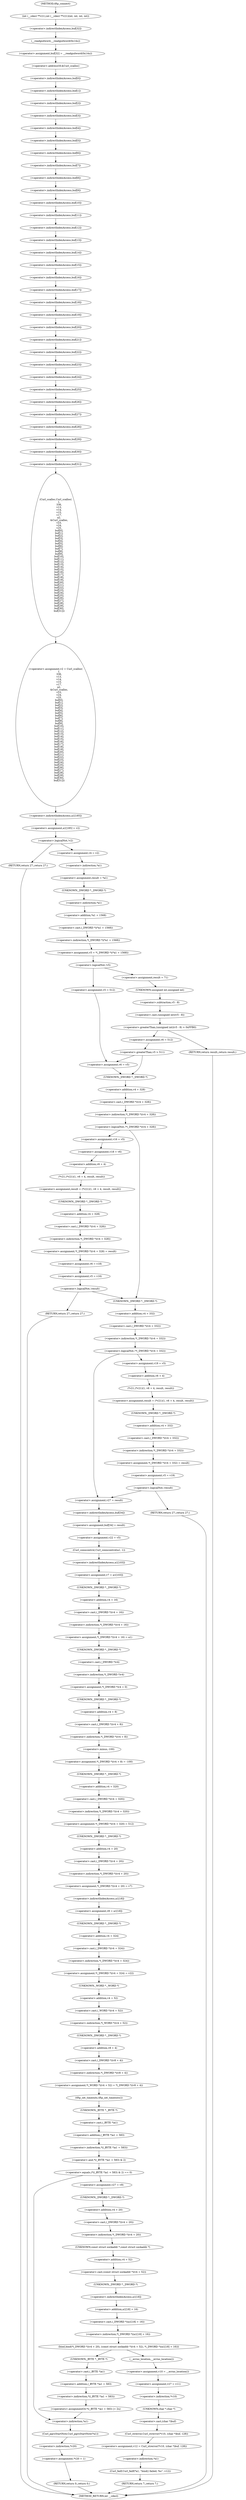 digraph tftp_connect {  
"1000151" [label = "(int (__cdecl **v21),int (__cdecl **v21)(int, int, int, int))" ]
"1000162" [label = "(<operator>.assignment,buf[32] = __readgsdword(0x14u))" ]
"1000163" [label = "(<operator>.indirectIndexAccess,buf[32])" ]
"1000166" [label = "(__readgsdword,__readgsdword(0x14u))" ]
"1000168" [label = "(<operator>.assignment,v2 = Curl_ccalloc(\n         1,\n         336,\n         v13,\n         v14,\n         v15,\n         v17,\n         a2,\n         &Curl_ccalloc,\n         v23,\n         v24,\n         v25,\n         buf[0],\n         buf[1],\n         buf[2],\n         buf[3],\n         buf[4],\n         buf[5],\n         buf[6],\n         buf[7],\n         buf[8],\n         buf[9],\n         buf[10],\n         buf[11],\n         buf[12],\n         buf[13],\n         buf[14],\n         buf[15],\n         buf[16],\n         buf[17],\n         buf[18],\n         buf[19],\n         buf[20],\n         buf[21],\n         buf[22],\n         buf[23],\n         buf[24],\n         buf[25],\n         buf[26],\n         buf[27],\n         buf[28],\n         buf[29],\n         buf[30],\n         buf[31]))" ]
"1000170" [label = "(Curl_ccalloc,Curl_ccalloc(\n         1,\n         336,\n         v13,\n         v14,\n         v15,\n         v17,\n         a2,\n         &Curl_ccalloc,\n         v23,\n         v24,\n         v25,\n         buf[0],\n         buf[1],\n         buf[2],\n         buf[3],\n         buf[4],\n         buf[5],\n         buf[6],\n         buf[7],\n         buf[8],\n         buf[9],\n         buf[10],\n         buf[11],\n         buf[12],\n         buf[13],\n         buf[14],\n         buf[15],\n         buf[16],\n         buf[17],\n         buf[18],\n         buf[19],\n         buf[20],\n         buf[21],\n         buf[22],\n         buf[23],\n         buf[24],\n         buf[25],\n         buf[26],\n         buf[27],\n         buf[28],\n         buf[29],\n         buf[30],\n         buf[31]))" ]
"1000178" [label = "(<operator>.addressOf,&Curl_ccalloc)" ]
"1000183" [label = "(<operator>.indirectIndexAccess,buf[0])" ]
"1000186" [label = "(<operator>.indirectIndexAccess,buf[1])" ]
"1000189" [label = "(<operator>.indirectIndexAccess,buf[2])" ]
"1000192" [label = "(<operator>.indirectIndexAccess,buf[3])" ]
"1000195" [label = "(<operator>.indirectIndexAccess,buf[4])" ]
"1000198" [label = "(<operator>.indirectIndexAccess,buf[5])" ]
"1000201" [label = "(<operator>.indirectIndexAccess,buf[6])" ]
"1000204" [label = "(<operator>.indirectIndexAccess,buf[7])" ]
"1000207" [label = "(<operator>.indirectIndexAccess,buf[8])" ]
"1000210" [label = "(<operator>.indirectIndexAccess,buf[9])" ]
"1000213" [label = "(<operator>.indirectIndexAccess,buf[10])" ]
"1000216" [label = "(<operator>.indirectIndexAccess,buf[11])" ]
"1000219" [label = "(<operator>.indirectIndexAccess,buf[12])" ]
"1000222" [label = "(<operator>.indirectIndexAccess,buf[13])" ]
"1000225" [label = "(<operator>.indirectIndexAccess,buf[14])" ]
"1000228" [label = "(<operator>.indirectIndexAccess,buf[15])" ]
"1000231" [label = "(<operator>.indirectIndexAccess,buf[16])" ]
"1000234" [label = "(<operator>.indirectIndexAccess,buf[17])" ]
"1000237" [label = "(<operator>.indirectIndexAccess,buf[18])" ]
"1000240" [label = "(<operator>.indirectIndexAccess,buf[19])" ]
"1000243" [label = "(<operator>.indirectIndexAccess,buf[20])" ]
"1000246" [label = "(<operator>.indirectIndexAccess,buf[21])" ]
"1000249" [label = "(<operator>.indirectIndexAccess,buf[22])" ]
"1000252" [label = "(<operator>.indirectIndexAccess,buf[23])" ]
"1000255" [label = "(<operator>.indirectIndexAccess,buf[24])" ]
"1000258" [label = "(<operator>.indirectIndexAccess,buf[25])" ]
"1000261" [label = "(<operator>.indirectIndexAccess,buf[26])" ]
"1000264" [label = "(<operator>.indirectIndexAccess,buf[27])" ]
"1000267" [label = "(<operator>.indirectIndexAccess,buf[28])" ]
"1000270" [label = "(<operator>.indirectIndexAccess,buf[29])" ]
"1000273" [label = "(<operator>.indirectIndexAccess,buf[30])" ]
"1000276" [label = "(<operator>.indirectIndexAccess,buf[31])" ]
"1000279" [label = "(<operator>.assignment,a1[185] = v2)" ]
"1000280" [label = "(<operator>.indirectIndexAccess,a1[185])" ]
"1000285" [label = "(<operator>.logicalNot,!v2)" ]
"1000287" [label = "(RETURN,return 27;,return 27;)" ]
"1000289" [label = "(<operator>.assignment,v4 = v2)" ]
"1000292" [label = "(<operator>.assignment,result = *a1)" ]
"1000294" [label = "(<operator>.indirection,*a1)" ]
"1000296" [label = "(<operator>.assignment,v5 = *(_DWORD *)(*a1 + 1568))" ]
"1000298" [label = "(<operator>.indirection,*(_DWORD *)(*a1 + 1568))" ]
"1000299" [label = "(<operator>.cast,(_DWORD *)(*a1 + 1568))" ]
"1000300" [label = "(UNKNOWN,_DWORD *,_DWORD *)" ]
"1000301" [label = "(<operator>.addition,*a1 + 1568)" ]
"1000302" [label = "(<operator>.indirection,*a1)" ]
"1000306" [label = "(<operator>.logicalNot,!v5)" ]
"1000309" [label = "(<operator>.assignment,v5 = 512)" ]
"1000313" [label = "(<operator>.assignment,v6 = v5)" ]
"1000317" [label = "(<operator>.assignment,result = 71)" ]
"1000321" [label = "(<operator>.greaterThan,(unsigned int)(v5 - 8) > 0xFFB0)" ]
"1000322" [label = "(<operator>.cast,(unsigned int)(v5 - 8))" ]
"1000323" [label = "(UNKNOWN,unsigned int,unsigned int)" ]
"1000324" [label = "(<operator>.subtraction,v5 - 8)" ]
"1000328" [label = "(RETURN,return result;,return result;)" ]
"1000330" [label = "(<operator>.assignment,v6 = 512)" ]
"1000334" [label = "(<operator>.greaterThan,v5 > 511)" ]
"1000340" [label = "(<operator>.logicalNot,!*(_DWORD *)(v4 + 328))" ]
"1000341" [label = "(<operator>.indirection,*(_DWORD *)(v4 + 328))" ]
"1000342" [label = "(<operator>.cast,(_DWORD *)(v4 + 328))" ]
"1000343" [label = "(UNKNOWN,_DWORD *,_DWORD *)" ]
"1000344" [label = "(<operator>.addition,v4 + 328)" ]
"1000348" [label = "(<operator>.assignment,v16 = v5)" ]
"1000351" [label = "(<operator>.assignment,v18 = v6)" ]
"1000354" [label = "(<operator>.assignment,result = (*v21)(1, v6 + 4, result, result))" ]
"1000356" [label = "(*v21,(*v21)(1, v6 + 4, result, result))" ]
"1000358" [label = "(<operator>.addition,v6 + 4)" ]
"1000363" [label = "(<operator>.assignment,*(_DWORD *)(v4 + 328) = result)" ]
"1000364" [label = "(<operator>.indirection,*(_DWORD *)(v4 + 328))" ]
"1000365" [label = "(<operator>.cast,(_DWORD *)(v4 + 328))" ]
"1000366" [label = "(UNKNOWN,_DWORD *,_DWORD *)" ]
"1000367" [label = "(<operator>.addition,v4 + 328)" ]
"1000371" [label = "(<operator>.assignment,v6 = v18)" ]
"1000374" [label = "(<operator>.assignment,v5 = v16)" ]
"1000378" [label = "(<operator>.logicalNot,!result)" ]
"1000380" [label = "(RETURN,return 27;,return 27;)" ]
"1000383" [label = "(<operator>.logicalNot,!*(_DWORD *)(v4 + 332))" ]
"1000384" [label = "(<operator>.indirection,*(_DWORD *)(v4 + 332))" ]
"1000385" [label = "(<operator>.cast,(_DWORD *)(v4 + 332))" ]
"1000386" [label = "(UNKNOWN,_DWORD *,_DWORD *)" ]
"1000387" [label = "(<operator>.addition,v4 + 332)" ]
"1000391" [label = "(<operator>.assignment,v19 = v5)" ]
"1000394" [label = "(<operator>.assignment,result = (*v21)(1, v6 + 4, result, result))" ]
"1000396" [label = "(*v21,(*v21)(1, v6 + 4, result, result))" ]
"1000398" [label = "(<operator>.addition,v6 + 4)" ]
"1000403" [label = "(<operator>.assignment,*(_DWORD *)(v4 + 332) = result)" ]
"1000404" [label = "(<operator>.indirection,*(_DWORD *)(v4 + 332))" ]
"1000405" [label = "(<operator>.cast,(_DWORD *)(v4 + 332))" ]
"1000406" [label = "(UNKNOWN,_DWORD *,_DWORD *)" ]
"1000407" [label = "(<operator>.addition,v4 + 332)" ]
"1000411" [label = "(<operator>.assignment,v5 = v19)" ]
"1000415" [label = "(<operator>.logicalNot,!result)" ]
"1000417" [label = "(RETURN,return 27;,return 27;)" ]
"1000419" [label = "(<operator>.assignment,v27 = result)" ]
"1000422" [label = "(<operator>.assignment,buf[34] = result)" ]
"1000423" [label = "(<operator>.indirectIndexAccess,buf[34])" ]
"1000427" [label = "(<operator>.assignment,v22 = v5)" ]
"1000430" [label = "(Curl_conncontrol,Curl_conncontrol(a1, 1))" ]
"1000433" [label = "(<operator>.assignment,v7 = a1[103])" ]
"1000435" [label = "(<operator>.indirectIndexAccess,a1[103])" ]
"1000438" [label = "(<operator>.assignment,*(_DWORD *)(v4 + 16) = a1)" ]
"1000439" [label = "(<operator>.indirection,*(_DWORD *)(v4 + 16))" ]
"1000440" [label = "(<operator>.cast,(_DWORD *)(v4 + 16))" ]
"1000441" [label = "(UNKNOWN,_DWORD *,_DWORD *)" ]
"1000442" [label = "(<operator>.addition,v4 + 16)" ]
"1000446" [label = "(<operator>.assignment,*(_DWORD *)v4 = 0)" ]
"1000447" [label = "(<operator>.indirection,*(_DWORD *)v4)" ]
"1000448" [label = "(<operator>.cast,(_DWORD *)v4)" ]
"1000449" [label = "(UNKNOWN,_DWORD *,_DWORD *)" ]
"1000452" [label = "(<operator>.assignment,*(_DWORD *)(v4 + 8) = -100)" ]
"1000453" [label = "(<operator>.indirection,*(_DWORD *)(v4 + 8))" ]
"1000454" [label = "(<operator>.cast,(_DWORD *)(v4 + 8))" ]
"1000455" [label = "(UNKNOWN,_DWORD *,_DWORD *)" ]
"1000456" [label = "(<operator>.addition,v4 + 8)" ]
"1000459" [label = "(<operator>.minus,-100)" ]
"1000461" [label = "(<operator>.assignment,*(_DWORD *)(v4 + 320) = 512)" ]
"1000462" [label = "(<operator>.indirection,*(_DWORD *)(v4 + 320))" ]
"1000463" [label = "(<operator>.cast,(_DWORD *)(v4 + 320))" ]
"1000464" [label = "(UNKNOWN,_DWORD *,_DWORD *)" ]
"1000465" [label = "(<operator>.addition,v4 + 320)" ]
"1000469" [label = "(<operator>.assignment,*(_DWORD *)(v4 + 20) = v7)" ]
"1000470" [label = "(<operator>.indirection,*(_DWORD *)(v4 + 20))" ]
"1000471" [label = "(<operator>.cast,(_DWORD *)(v4 + 20))" ]
"1000472" [label = "(UNKNOWN,_DWORD *,_DWORD *)" ]
"1000473" [label = "(<operator>.addition,v4 + 20)" ]
"1000477" [label = "(<operator>.assignment,v8 = a1[18])" ]
"1000479" [label = "(<operator>.indirectIndexAccess,a1[18])" ]
"1000482" [label = "(<operator>.assignment,*(_DWORD *)(v4 + 324) = v22)" ]
"1000483" [label = "(<operator>.indirection,*(_DWORD *)(v4 + 324))" ]
"1000484" [label = "(<operator>.cast,(_DWORD *)(v4 + 324))" ]
"1000485" [label = "(UNKNOWN,_DWORD *,_DWORD *)" ]
"1000486" [label = "(<operator>.addition,v4 + 324)" ]
"1000490" [label = "(<operator>.assignment,*(_WORD *)(v4 + 52) = *(_DWORD *)(v8 + 4))" ]
"1000491" [label = "(<operator>.indirection,*(_WORD *)(v4 + 52))" ]
"1000492" [label = "(<operator>.cast,(_WORD *)(v4 + 52))" ]
"1000493" [label = "(UNKNOWN,_WORD *,_WORD *)" ]
"1000494" [label = "(<operator>.addition,v4 + 52)" ]
"1000497" [label = "(<operator>.indirection,*(_DWORD *)(v8 + 4))" ]
"1000498" [label = "(<operator>.cast,(_DWORD *)(v8 + 4))" ]
"1000499" [label = "(UNKNOWN,_DWORD *,_DWORD *)" ]
"1000500" [label = "(<operator>.addition,v8 + 4)" ]
"1000503" [label = "(tftp_set_timeouts,tftp_set_timeouts())" ]
"1000505" [label = "(<operator>.equals,(*((_BYTE *)a1 + 583) & 2) == 0)" ]
"1000506" [label = "(<operator>.and,*((_BYTE *)a1 + 583) & 2)" ]
"1000507" [label = "(<operator>.indirection,*((_BYTE *)a1 + 583))" ]
"1000508" [label = "(<operator>.addition,(_BYTE *)a1 + 583)" ]
"1000509" [label = "(<operator>.cast,(_BYTE *)a1)" ]
"1000510" [label = "(UNKNOWN,_BYTE *,_BYTE *)" ]
"1000516" [label = "(<operator>.assignment,v27 = v9)" ]
"1000520" [label = "(bind,bind(*(_DWORD *)(v4 + 20), (const struct sockaddr *)(v4 + 52), *(_DWORD *)(a1[18] + 16)))" ]
"1000521" [label = "(<operator>.indirection,*(_DWORD *)(v4 + 20))" ]
"1000522" [label = "(<operator>.cast,(_DWORD *)(v4 + 20))" ]
"1000523" [label = "(UNKNOWN,_DWORD *,_DWORD *)" ]
"1000524" [label = "(<operator>.addition,v4 + 20)" ]
"1000527" [label = "(<operator>.cast,(const struct sockaddr *)(v4 + 52))" ]
"1000528" [label = "(UNKNOWN,const struct sockaddr *,const struct sockaddr *)" ]
"1000529" [label = "(<operator>.addition,v4 + 52)" ]
"1000532" [label = "(<operator>.indirection,*(_DWORD *)(a1[18] + 16))" ]
"1000533" [label = "(<operator>.cast,(_DWORD *)(a1[18] + 16))" ]
"1000534" [label = "(UNKNOWN,_DWORD *,_DWORD *)" ]
"1000535" [label = "(<operator>.addition,a1[18] + 16)" ]
"1000536" [label = "(<operator>.indirectIndexAccess,a1[18])" ]
"1000541" [label = "(<operator>.assignment,v10 = __errno_location())" ]
"1000543" [label = "(__errno_location,__errno_location())" ]
"1000544" [label = "(<operator>.assignment,v27 = v11)" ]
"1000547" [label = "(<operator>.assignment,v12 = Curl_strerror(*v10, (char *)buf, 128))" ]
"1000549" [label = "(Curl_strerror,Curl_strerror(*v10, (char *)buf, 128))" ]
"1000550" [label = "(<operator>.indirection,*v10)" ]
"1000552" [label = "(<operator>.cast,(char *)buf)" ]
"1000553" [label = "(UNKNOWN,char *,char *)" ]
"1000556" [label = "(Curl_failf,Curl_failf(*a1, \"bind() failed; %s\", v12))" ]
"1000557" [label = "(<operator>.indirection,*a1)" ]
"1000561" [label = "(RETURN,return 7;,return 7;)" ]
"1000563" [label = "(<operators>.assignmentOr,*((_BYTE *)a1 + 583) |= 2u)" ]
"1000564" [label = "(<operator>.indirection,*((_BYTE *)a1 + 583))" ]
"1000565" [label = "(<operator>.addition,(_BYTE *)a1 + 583)" ]
"1000566" [label = "(<operator>.cast,(_BYTE *)a1)" ]
"1000567" [label = "(UNKNOWN,_BYTE *,_BYTE *)" ]
"1000571" [label = "(Curl_pgrsStartNow,Curl_pgrsStartNow(*a1))" ]
"1000572" [label = "(<operator>.indirection,*a1)" ]
"1000574" [label = "(<operator>.assignment,*v20 = 1)" ]
"1000575" [label = "(<operator>.indirection,*v20)" ]
"1000578" [label = "(RETURN,return 0;,return 0;)" ]
"1000128" [label = "(METHOD,tftp_connect)" ]
"1000580" [label = "(METHOD_RETURN,int __cdecl)" ]
  "1000151" -> "1000163" 
  "1000162" -> "1000178" 
  "1000163" -> "1000166" 
  "1000166" -> "1000162" 
  "1000168" -> "1000280" 
  "1000170" -> "1000168" 
  "1000178" -> "1000183" 
  "1000183" -> "1000186" 
  "1000186" -> "1000189" 
  "1000189" -> "1000192" 
  "1000192" -> "1000195" 
  "1000195" -> "1000198" 
  "1000198" -> "1000201" 
  "1000201" -> "1000204" 
  "1000204" -> "1000207" 
  "1000207" -> "1000210" 
  "1000210" -> "1000213" 
  "1000213" -> "1000216" 
  "1000216" -> "1000219" 
  "1000219" -> "1000222" 
  "1000222" -> "1000225" 
  "1000225" -> "1000228" 
  "1000228" -> "1000231" 
  "1000231" -> "1000234" 
  "1000234" -> "1000237" 
  "1000237" -> "1000240" 
  "1000240" -> "1000243" 
  "1000243" -> "1000246" 
  "1000246" -> "1000249" 
  "1000249" -> "1000252" 
  "1000252" -> "1000255" 
  "1000255" -> "1000258" 
  "1000258" -> "1000261" 
  "1000261" -> "1000264" 
  "1000264" -> "1000267" 
  "1000267" -> "1000270" 
  "1000270" -> "1000273" 
  "1000273" -> "1000276" 
  "1000276" -> "1000170" 
  "1000279" -> "1000285" 
  "1000280" -> "1000279" 
  "1000285" -> "1000287" 
  "1000285" -> "1000289" 
  "1000287" -> "1000580" 
  "1000289" -> "1000294" 
  "1000292" -> "1000300" 
  "1000294" -> "1000292" 
  "1000296" -> "1000306" 
  "1000298" -> "1000296" 
  "1000299" -> "1000298" 
  "1000300" -> "1000302" 
  "1000301" -> "1000299" 
  "1000302" -> "1000301" 
  "1000306" -> "1000309" 
  "1000306" -> "1000317" 
  "1000309" -> "1000313" 
  "1000313" -> "1000343" 
  "1000317" -> "1000323" 
  "1000321" -> "1000328" 
  "1000321" -> "1000330" 
  "1000322" -> "1000321" 
  "1000323" -> "1000324" 
  "1000324" -> "1000322" 
  "1000328" -> "1000580" 
  "1000330" -> "1000334" 
  "1000334" -> "1000313" 
  "1000334" -> "1000343" 
  "1000340" -> "1000386" 
  "1000340" -> "1000348" 
  "1000341" -> "1000340" 
  "1000342" -> "1000341" 
  "1000343" -> "1000344" 
  "1000344" -> "1000342" 
  "1000348" -> "1000351" 
  "1000351" -> "1000358" 
  "1000354" -> "1000366" 
  "1000356" -> "1000354" 
  "1000358" -> "1000356" 
  "1000363" -> "1000371" 
  "1000364" -> "1000363" 
  "1000365" -> "1000364" 
  "1000366" -> "1000367" 
  "1000367" -> "1000365" 
  "1000371" -> "1000374" 
  "1000374" -> "1000378" 
  "1000378" -> "1000386" 
  "1000378" -> "1000380" 
  "1000380" -> "1000580" 
  "1000383" -> "1000391" 
  "1000383" -> "1000419" 
  "1000384" -> "1000383" 
  "1000385" -> "1000384" 
  "1000386" -> "1000387" 
  "1000387" -> "1000385" 
  "1000391" -> "1000398" 
  "1000394" -> "1000406" 
  "1000396" -> "1000394" 
  "1000398" -> "1000396" 
  "1000403" -> "1000411" 
  "1000404" -> "1000403" 
  "1000405" -> "1000404" 
  "1000406" -> "1000407" 
  "1000407" -> "1000405" 
  "1000411" -> "1000415" 
  "1000415" -> "1000417" 
  "1000415" -> "1000419" 
  "1000417" -> "1000580" 
  "1000419" -> "1000423" 
  "1000422" -> "1000427" 
  "1000423" -> "1000422" 
  "1000427" -> "1000430" 
  "1000430" -> "1000435" 
  "1000433" -> "1000441" 
  "1000435" -> "1000433" 
  "1000438" -> "1000449" 
  "1000439" -> "1000438" 
  "1000440" -> "1000439" 
  "1000441" -> "1000442" 
  "1000442" -> "1000440" 
  "1000446" -> "1000455" 
  "1000447" -> "1000446" 
  "1000448" -> "1000447" 
  "1000449" -> "1000448" 
  "1000452" -> "1000464" 
  "1000453" -> "1000459" 
  "1000454" -> "1000453" 
  "1000455" -> "1000456" 
  "1000456" -> "1000454" 
  "1000459" -> "1000452" 
  "1000461" -> "1000472" 
  "1000462" -> "1000461" 
  "1000463" -> "1000462" 
  "1000464" -> "1000465" 
  "1000465" -> "1000463" 
  "1000469" -> "1000479" 
  "1000470" -> "1000469" 
  "1000471" -> "1000470" 
  "1000472" -> "1000473" 
  "1000473" -> "1000471" 
  "1000477" -> "1000485" 
  "1000479" -> "1000477" 
  "1000482" -> "1000493" 
  "1000483" -> "1000482" 
  "1000484" -> "1000483" 
  "1000485" -> "1000486" 
  "1000486" -> "1000484" 
  "1000490" -> "1000503" 
  "1000491" -> "1000499" 
  "1000492" -> "1000491" 
  "1000493" -> "1000494" 
  "1000494" -> "1000492" 
  "1000497" -> "1000490" 
  "1000498" -> "1000497" 
  "1000499" -> "1000500" 
  "1000500" -> "1000498" 
  "1000503" -> "1000510" 
  "1000505" -> "1000516" 
  "1000505" -> "1000572" 
  "1000506" -> "1000505" 
  "1000507" -> "1000506" 
  "1000508" -> "1000507" 
  "1000509" -> "1000508" 
  "1000510" -> "1000509" 
  "1000516" -> "1000523" 
  "1000520" -> "1000567" 
  "1000520" -> "1000543" 
  "1000521" -> "1000528" 
  "1000522" -> "1000521" 
  "1000523" -> "1000524" 
  "1000524" -> "1000522" 
  "1000527" -> "1000534" 
  "1000528" -> "1000529" 
  "1000529" -> "1000527" 
  "1000532" -> "1000520" 
  "1000533" -> "1000532" 
  "1000534" -> "1000536" 
  "1000535" -> "1000533" 
  "1000536" -> "1000535" 
  "1000541" -> "1000544" 
  "1000543" -> "1000541" 
  "1000544" -> "1000550" 
  "1000547" -> "1000557" 
  "1000549" -> "1000547" 
  "1000550" -> "1000553" 
  "1000552" -> "1000549" 
  "1000553" -> "1000552" 
  "1000556" -> "1000561" 
  "1000557" -> "1000556" 
  "1000561" -> "1000580" 
  "1000563" -> "1000572" 
  "1000564" -> "1000563" 
  "1000565" -> "1000564" 
  "1000566" -> "1000565" 
  "1000567" -> "1000566" 
  "1000571" -> "1000575" 
  "1000572" -> "1000571" 
  "1000574" -> "1000578" 
  "1000575" -> "1000574" 
  "1000578" -> "1000580" 
  "1000128" -> "1000151" 
}
